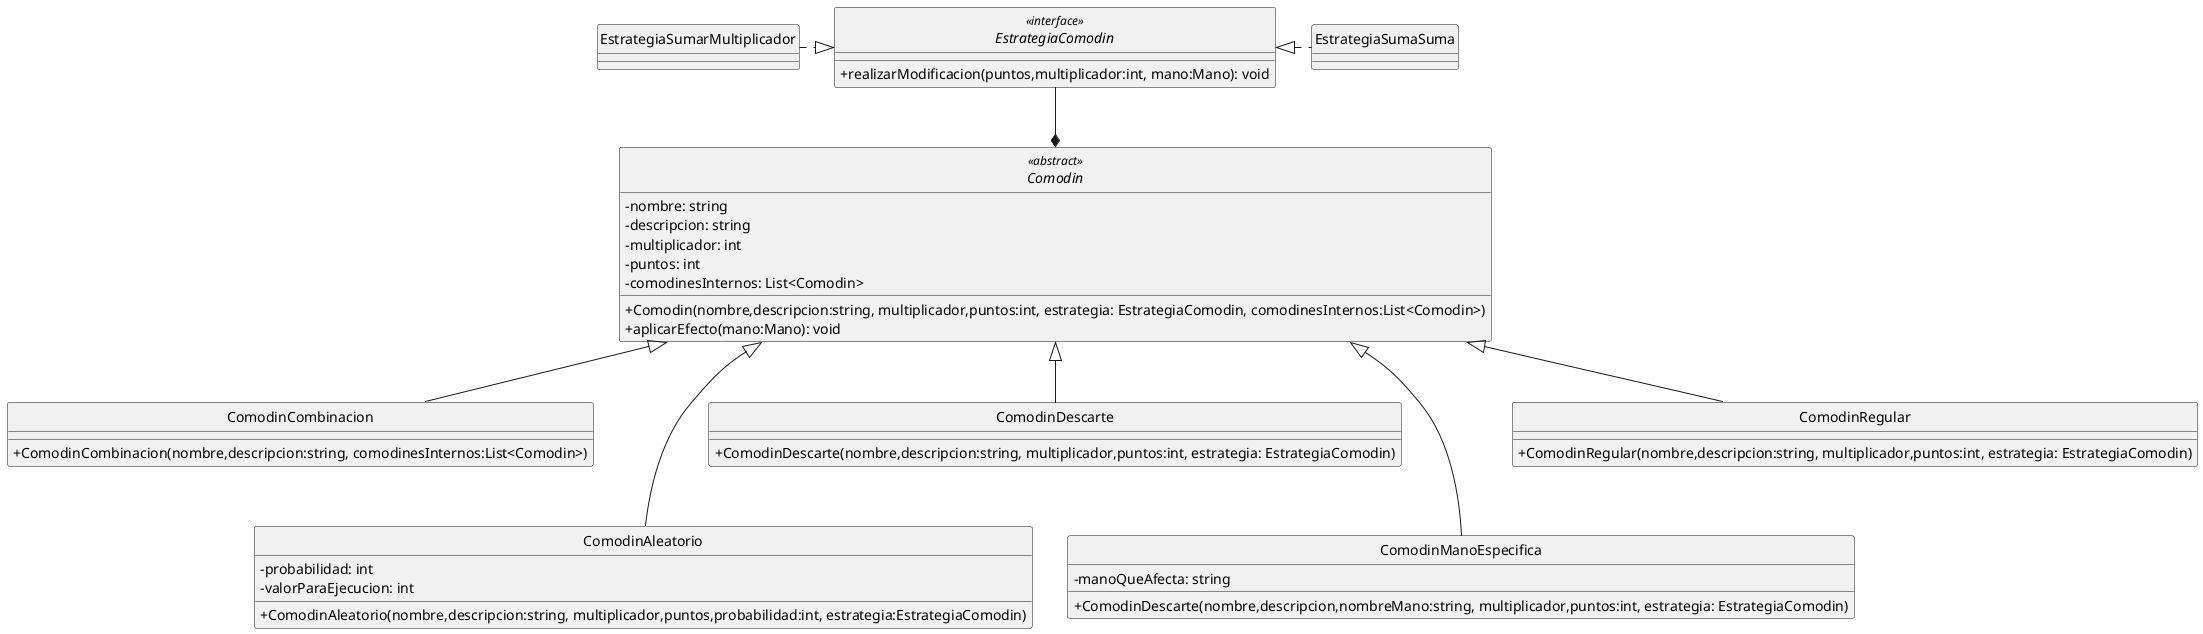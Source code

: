@startuml Diagrama de Clases

skinparam monochrome true
hide circle
skinparam classAttributeIconSize 0

interface EstrategiaComodin <<interface>> {
    +realizarModificacion(puntos,multiplicador:int, mano:Mano): void
}

abstract Comodin <<abstract>>{
    -nombre: string
    -descripcion: string
    -multiplicador: int
    -puntos: int
    -comodinesInternos: List<Comodin>
    +Comodin(nombre,descripcion:string, multiplicador,puntos:int, estrategia: EstrategiaComodin, comodinesInternos:List<Comodin>)    
    +aplicarEfecto(mano:Mano): void
}

class EstrategiaSumaSuma {
}

class EstrategiaSumarMultiplicador {
}

class ComodinCombinacion {
    +ComodinCombinacion(nombre,descripcion:string, comodinesInternos:List<Comodin>)
}

class ComodinAleatorio {
    -probabilidad: int
    -valorParaEjecucion: int
    +ComodinAleatorio(nombre,descripcion:string, multiplicador,puntos,probabilidad:int, estrategia:EstrategiaComodin)
}

class ComodinDescarte {
    +ComodinDescarte(nombre,descripcion:string, multiplicador,puntos:int, estrategia: EstrategiaComodin)
}

class ComodinManoEspecifica {
    -manoQueAfecta: string
    +ComodinDescarte(nombre,descripcion,nombreMano:string, multiplicador,puntos:int, estrategia: EstrategiaComodin)
}

class ComodinRegular {
    +ComodinRegular(nombre,descripcion:string, multiplicador,puntos:int, estrategia: EstrategiaComodin)
}

Comodin *-up- EstrategiaComodin
EstrategiaComodin <|.right. EstrategiaSumaSuma
EstrategiaComodin <|.left. EstrategiaSumarMultiplicador
Comodin <|--- ComodinAleatorio
Comodin <|-- ComodinCombinacion
Comodin <|-- ComodinDescarte
Comodin <|--- ComodinManoEspecifica
Comodin <|-- ComodinRegular

@enduml
